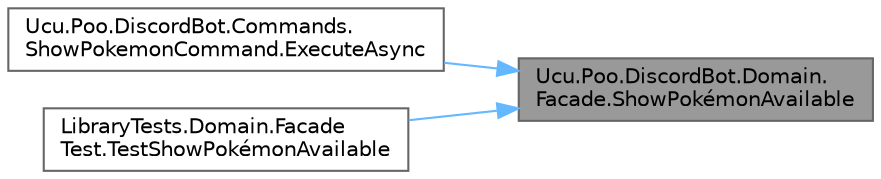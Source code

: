 digraph "Ucu.Poo.DiscordBot.Domain.Facade.ShowPokémonAvailable"
{
 // INTERACTIVE_SVG=YES
 // LATEX_PDF_SIZE
  bgcolor="transparent";
  edge [fontname=Helvetica,fontsize=10,labelfontname=Helvetica,labelfontsize=10];
  node [fontname=Helvetica,fontsize=10,shape=box,height=0.2,width=0.4];
  rankdir="RL";
  Node1 [id="Node000001",label="Ucu.Poo.DiscordBot.Domain.\lFacade.ShowPokémonAvailable",height=0.2,width=0.4,color="gray40", fillcolor="grey60", style="filled", fontcolor="black",tooltip="Muestra todos los Pokémon disponibles en la Pokédex del juego."];
  Node1 -> Node2 [id="edge1_Node000001_Node000002",dir="back",color="steelblue1",style="solid",tooltip=" "];
  Node2 [id="Node000002",label="Ucu.Poo.DiscordBot.Commands.\lShowPokemonCommand.ExecuteAsync",height=0.2,width=0.4,color="grey40", fillcolor="white", style="filled",URL="$classUcu_1_1Poo_1_1DiscordBot_1_1Commands_1_1ShowPokemonCommand.html#ad327c7708211a7119a457a8c85513b80",tooltip="Implementa el comando 'pokemonsAvailable', que muestra una lista de todos los Pokémon disponibles que..."];
  Node1 -> Node3 [id="edge2_Node000001_Node000003",dir="back",color="steelblue1",style="solid",tooltip=" "];
  Node3 [id="Node000003",label="LibraryTests.Domain.Facade\lTest.TestShowPokémonAvailable",height=0.2,width=0.4,color="grey40", fillcolor="white", style="filled",URL="$classLibraryTests_1_1Domain_1_1FacadeTest.html#ae8b3fcacb0b7ecb768d5f8a153ce9bec",tooltip="Prueba la funcionalidad de mostrar los Pokémon disponibles en la Pokédex."];
}
